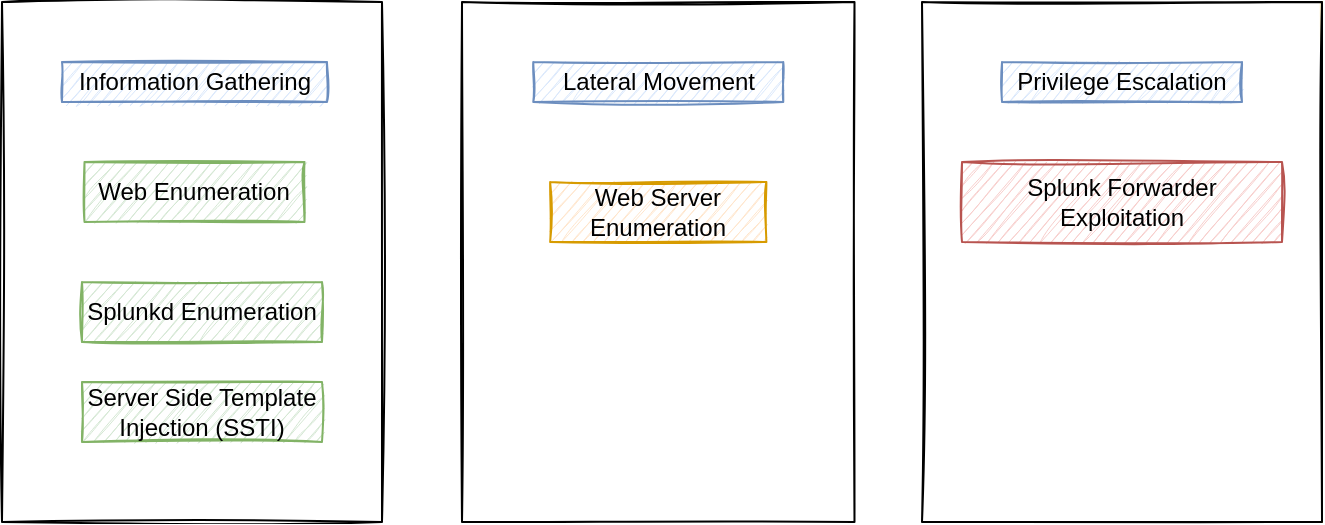 <mxfile version="14.2.7" type="device"><diagram id="VQJLcb03J9cc_0RmlfgN" name="Page-1"><mxGraphModel dx="868" dy="490" grid="1" gridSize="10" guides="1" tooltips="1" connect="1" arrows="1" fold="1" page="1" pageScale="1" pageWidth="850" pageHeight="1100" math="0" shadow="0"><root><mxCell id="0"/><mxCell id="1" parent="0"/><mxCell id="QHVISMD7rNsRDA-Nq2bj-33" value="" style="group;fillColor=#fff2cc;strokeColor=#d6b656;container=0;" parent="1" vertex="1" connectable="0"><mxGeometry x="570" y="40" width="200" height="260" as="geometry"/></mxCell><mxCell id="QHVISMD7rNsRDA-Nq2bj-26" value="" style="rounded=0;whiteSpace=wrap;html=1;sketch=1;strokeColor=#000000;" parent="1" vertex="1"><mxGeometry x="570" y="40" width="200" height="260" as="geometry"/></mxCell><mxCell id="QHVISMD7rNsRDA-Nq2bj-17" value="Privilege Escalation" style="text;html=1;fillColor=#dae8fc;align=center;verticalAlign=middle;whiteSpace=wrap;rounded=0;sketch=1;strokeColor=#6c8ebf;" parent="1" vertex="1"><mxGeometry x="610" y="70" width="120" height="20" as="geometry"/></mxCell><mxCell id="QHVISMD7rNsRDA-Nq2bj-21" value="Splunk Forwarder Exploitation" style="text;html=1;fillColor=#f8cecc;align=center;verticalAlign=middle;whiteSpace=wrap;rounded=0;sketch=1;strokeColor=#b85450;" parent="1" vertex="1"><mxGeometry x="590" y="120" width="160" height="40" as="geometry"/></mxCell><mxCell id="QHVISMD7rNsRDA-Nq2bj-32" value="" style="group" parent="1" vertex="1" connectable="0"><mxGeometry x="340" y="40" width="196.25" height="260" as="geometry"/></mxCell><mxCell id="QHVISMD7rNsRDA-Nq2bj-25" value="" style="rounded=0;whiteSpace=wrap;html=1;sketch=1;strokeColor=#000000;" parent="QHVISMD7rNsRDA-Nq2bj-32" vertex="1"><mxGeometry width="196.25" height="260" as="geometry"/></mxCell><mxCell id="QHVISMD7rNsRDA-Nq2bj-16" value="Lateral Movement" style="text;html=1;fillColor=#dae8fc;align=center;verticalAlign=middle;whiteSpace=wrap;rounded=0;sketch=1;strokeColor=#6c8ebf;" parent="QHVISMD7rNsRDA-Nq2bj-32" vertex="1"><mxGeometry x="35.63" y="30" width="125" height="20" as="geometry"/></mxCell><mxCell id="QHVISMD7rNsRDA-Nq2bj-19" value="Web Server Enumeration" style="text;html=1;fillColor=#ffe6cc;align=center;verticalAlign=middle;whiteSpace=wrap;rounded=0;sketch=1;strokeColor=#d79b00;" parent="QHVISMD7rNsRDA-Nq2bj-32" vertex="1"><mxGeometry x="44.07" y="90" width="108.12" height="30" as="geometry"/></mxCell><mxCell id="QHVISMD7rNsRDA-Nq2bj-24" value="" style="rounded=0;whiteSpace=wrap;html=1;sketch=1;strokeColor=#000000;" parent="1" vertex="1"><mxGeometry x="110" y="40" width="190" height="260" as="geometry"/></mxCell><mxCell id="QHVISMD7rNsRDA-Nq2bj-8" value="Web Enumeration" style="text;html=1;fillColor=#d5e8d4;align=center;verticalAlign=middle;whiteSpace=wrap;rounded=0;sketch=1;strokeColor=#82b366;" parent="1" vertex="1"><mxGeometry x="151.25" y="120" width="110" height="30" as="geometry"/></mxCell><mxCell id="QHVISMD7rNsRDA-Nq2bj-9" value="Splunkd Enumeration" style="text;html=1;fillColor=#d5e8d4;align=center;verticalAlign=middle;whiteSpace=wrap;rounded=0;sketch=1;strokeColor=#82b366;" parent="1" vertex="1"><mxGeometry x="150" y="180" width="120" height="30" as="geometry"/></mxCell><mxCell id="QHVISMD7rNsRDA-Nq2bj-10" style="edgeStyle=orthogonalEdgeStyle;rounded=0;orthogonalLoop=1;jettySize=auto;html=1;exitX=0.5;exitY=1;exitDx=0;exitDy=0;" parent="1" source="QHVISMD7rNsRDA-Nq2bj-8" target="QHVISMD7rNsRDA-Nq2bj-8" edge="1"><mxGeometry relative="1" as="geometry"/></mxCell><mxCell id="QHVISMD7rNsRDA-Nq2bj-15" value="Information Gathering" style="text;html=1;fillColor=#dae8fc;align=center;verticalAlign=middle;whiteSpace=wrap;rounded=0;sketch=1;strokeColor=#6c8ebf;" parent="1" vertex="1"><mxGeometry x="140" y="70" width="132.5" height="20" as="geometry"/></mxCell><mxCell id="6BUYsxzSF-mukXJwstI8-2" value="Server Side Template Injection (SSTI)" style="text;html=1;fillColor=#d5e8d4;align=center;verticalAlign=middle;whiteSpace=wrap;rounded=0;sketch=1;strokeColor=#82b366;" parent="1" vertex="1"><mxGeometry x="150" y="230" width="120" height="30" as="geometry"/></mxCell></root></mxGraphModel></diagram></mxfile>